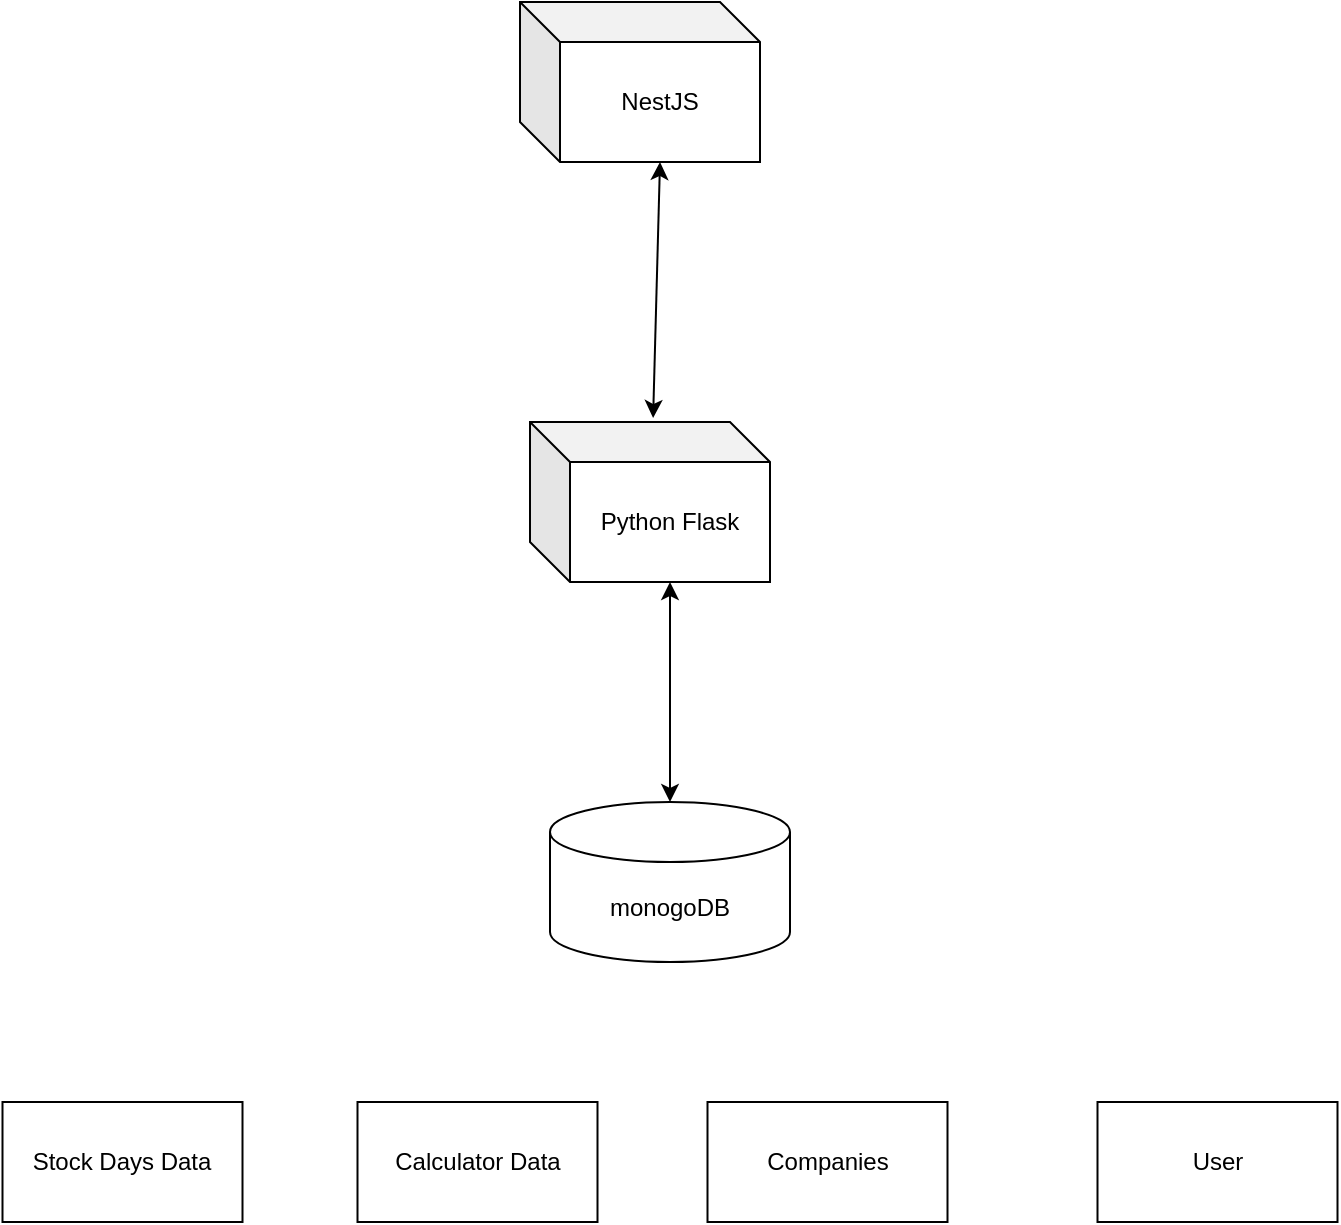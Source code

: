 <mxfile version="14.4.4" type="device"><diagram id="rJevF9f_BtS6LiLZ4-bE" name="Page-1"><mxGraphModel dx="946" dy="621" grid="1" gridSize="10" guides="1" tooltips="1" connect="1" arrows="1" fold="1" page="1" pageScale="1" pageWidth="850" pageHeight="1100" math="0" shadow="0"><root><mxCell id="0"/><mxCell id="1" parent="0"/><mxCell id="x9YE5o6oIcNWyHAjxzj_-1" value="monogoDB" style="shape=cylinder3;whiteSpace=wrap;html=1;boundedLbl=1;backgroundOutline=1;size=15;" parent="1" vertex="1"><mxGeometry x="380" y="470" width="120" height="80" as="geometry"/></mxCell><mxCell id="x9YE5o6oIcNWyHAjxzj_-3" value="Stock Days Data" style="rounded=0;whiteSpace=wrap;html=1;" parent="1" vertex="1"><mxGeometry x="106.25" y="620" width="120" height="60" as="geometry"/></mxCell><mxCell id="x9YE5o6oIcNWyHAjxzj_-4" value="Calculator Data" style="rounded=0;whiteSpace=wrap;html=1;" parent="1" vertex="1"><mxGeometry x="283.75" y="620" width="120" height="60" as="geometry"/></mxCell><mxCell id="x9YE5o6oIcNWyHAjxzj_-5" value="Companies" style="rounded=0;whiteSpace=wrap;html=1;" parent="1" vertex="1"><mxGeometry x="458.75" y="620" width="120" height="60" as="geometry"/></mxCell><mxCell id="x9YE5o6oIcNWyHAjxzj_-6" value="User" style="rounded=0;whiteSpace=wrap;html=1;" parent="1" vertex="1"><mxGeometry x="653.75" y="620" width="120" height="60" as="geometry"/></mxCell><mxCell id="x9YE5o6oIcNWyHAjxzj_-7" value="Python Flask" style="shape=cube;whiteSpace=wrap;html=1;boundedLbl=1;backgroundOutline=1;darkOpacity=0.05;darkOpacity2=0.1;" parent="1" vertex="1"><mxGeometry x="370" y="280" width="120" height="80" as="geometry"/></mxCell><mxCell id="x9YE5o6oIcNWyHAjxzj_-8" value="NestJS" style="shape=cube;whiteSpace=wrap;html=1;boundedLbl=1;backgroundOutline=1;darkOpacity=0.05;darkOpacity2=0.1;" parent="1" vertex="1"><mxGeometry x="365" y="70" width="120" height="80" as="geometry"/></mxCell><mxCell id="x9YE5o6oIcNWyHAjxzj_-9" value="" style="endArrow=classic;html=1;exitX=0;exitY=0;exitDx=70;exitDy=80;exitPerimeter=0;startArrow=classic;startFill=1;" parent="1" source="x9YE5o6oIcNWyHAjxzj_-7" target="x9YE5o6oIcNWyHAjxzj_-1" edge="1"><mxGeometry width="50" height="50" relative="1" as="geometry"><mxPoint x="478.5" y="370" as="sourcePoint"/><mxPoint x="528.5" y="320" as="targetPoint"/></mxGeometry></mxCell><mxCell id="x9YE5o6oIcNWyHAjxzj_-10" value="" style="endArrow=classic;html=1;exitX=0.513;exitY=-0.025;exitDx=0;exitDy=0;exitPerimeter=0;entryX=0;entryY=0;entryDx=70;entryDy=80;entryPerimeter=0;startArrow=classic;startFill=1;" parent="1" source="x9YE5o6oIcNWyHAjxzj_-7" target="x9YE5o6oIcNWyHAjxzj_-8" edge="1"><mxGeometry width="50" height="50" relative="1" as="geometry"><mxPoint x="468.5" y="360" as="sourcePoint"/><mxPoint x="518.5" y="310" as="targetPoint"/></mxGeometry></mxCell></root></mxGraphModel></diagram></mxfile>